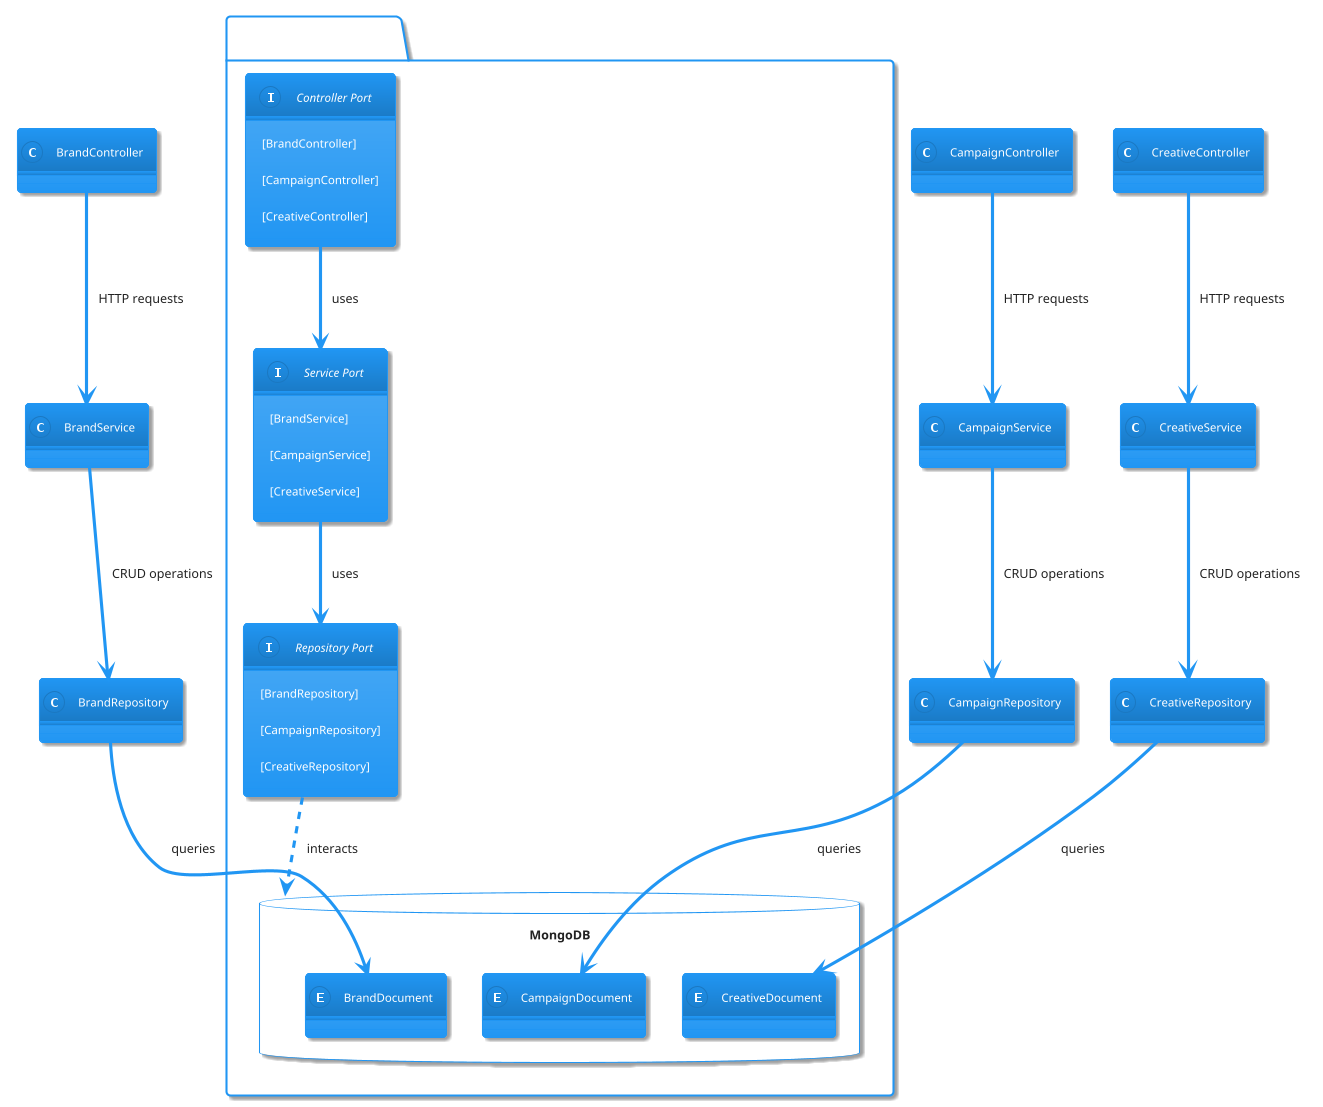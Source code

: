 @startuml
!theme materia

@startuml
!theme materia

package "Spring Boot Application" {
    interface "Controller Port" as CP {
        [BrandController]
        [CampaignController]
        [CreativeController]
    }
    interface "Service Port" as SP {
        [BrandService]
        [CampaignService]
        [CreativeService]
    }
    interface "Repository Port" as RP {
        [BrandRepository]
        [CampaignRepository]
        [CreativeRepository]
    }

    CP -down-> SP : uses
    SP -down-> RP : uses

    database "MongoDB" {
        entity BrandDocument
        entity CampaignDocument
        entity CreativeDocument
    }

    RP ..> "MongoDB" : interacts
}

BrandController --> BrandService : HTTP requests
CampaignController --> CampaignService : HTTP requests
CreativeController --> CreativeService : HTTP requests

BrandService --> BrandRepository : CRUD operations
CampaignService --> CampaignRepository : CRUD operations
CreativeService --> CreativeRepository : CRUD operations

BrandRepository --> BrandDocument : queries
CampaignRepository --> CampaignDocument : queries
CreativeRepository --> CreativeDocument : queries

@enduml